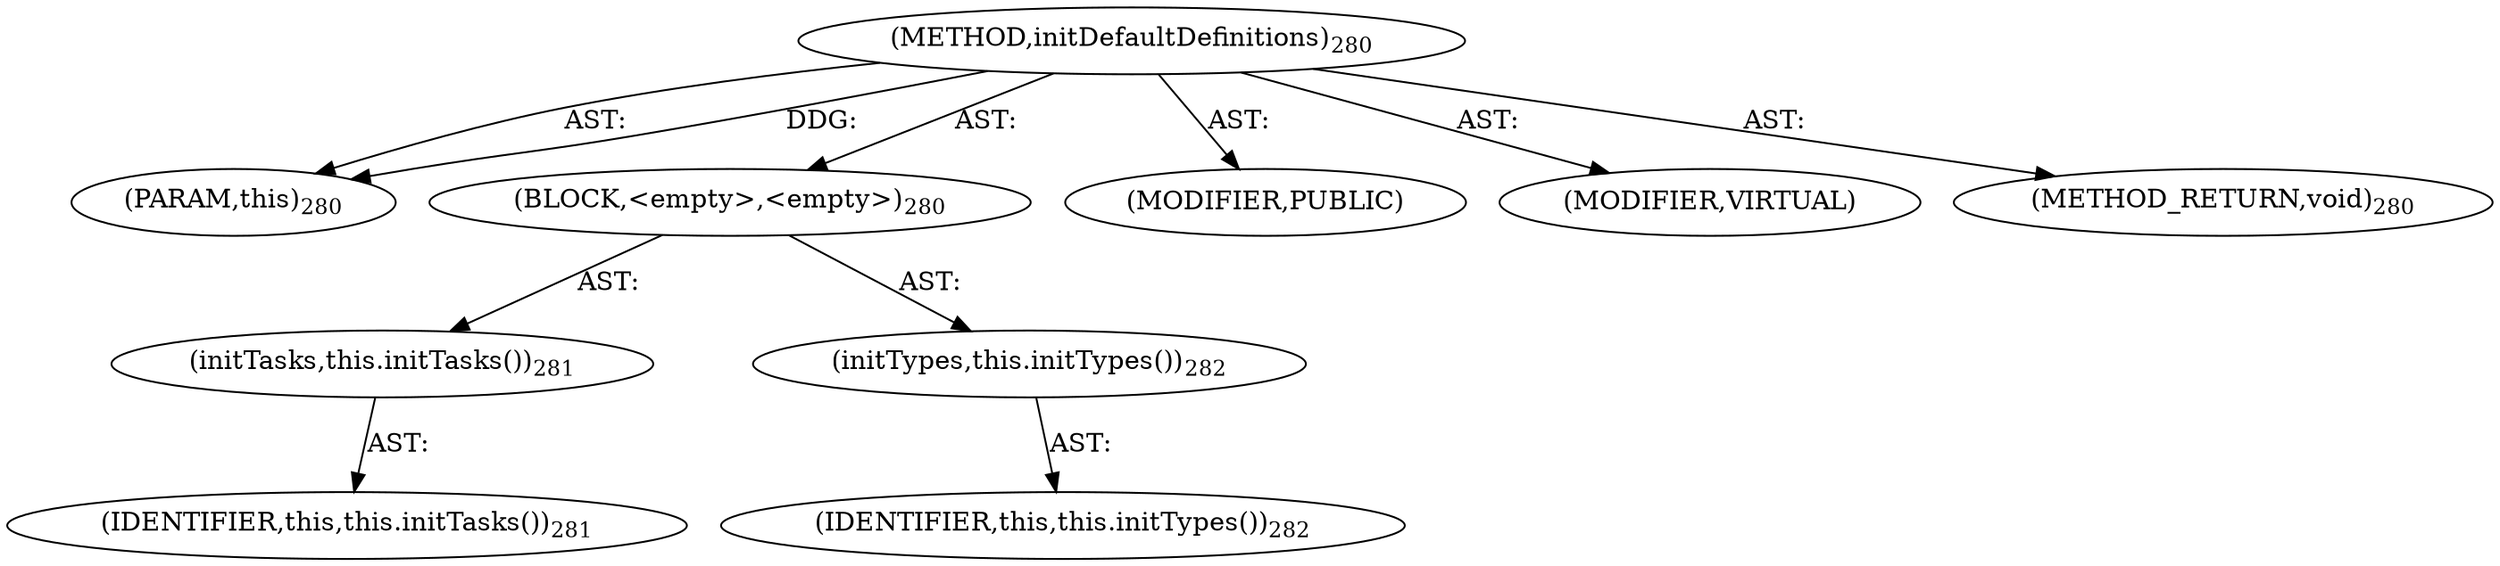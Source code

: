 digraph "initDefaultDefinitions" {  
"111669149706" [label = <(METHOD,initDefaultDefinitions)<SUB>280</SUB>> ]
"115964116998" [label = <(PARAM,this)<SUB>280</SUB>> ]
"25769803792" [label = <(BLOCK,&lt;empty&gt;,&lt;empty&gt;)<SUB>280</SUB>> ]
"30064771167" [label = <(initTasks,this.initTasks())<SUB>281</SUB>> ]
"68719476743" [label = <(IDENTIFIER,this,this.initTasks())<SUB>281</SUB>> ]
"30064771168" [label = <(initTypes,this.initTypes())<SUB>282</SUB>> ]
"68719476744" [label = <(IDENTIFIER,this,this.initTypes())<SUB>282</SUB>> ]
"133143986207" [label = <(MODIFIER,PUBLIC)> ]
"133143986208" [label = <(MODIFIER,VIRTUAL)> ]
"128849018890" [label = <(METHOD_RETURN,void)<SUB>280</SUB>> ]
  "111669149706" -> "115964116998"  [ label = "AST: "] 
  "111669149706" -> "25769803792"  [ label = "AST: "] 
  "111669149706" -> "133143986207"  [ label = "AST: "] 
  "111669149706" -> "133143986208"  [ label = "AST: "] 
  "111669149706" -> "128849018890"  [ label = "AST: "] 
  "25769803792" -> "30064771167"  [ label = "AST: "] 
  "25769803792" -> "30064771168"  [ label = "AST: "] 
  "30064771167" -> "68719476743"  [ label = "AST: "] 
  "30064771168" -> "68719476744"  [ label = "AST: "] 
  "111669149706" -> "115964116998"  [ label = "DDG: "] 
}
